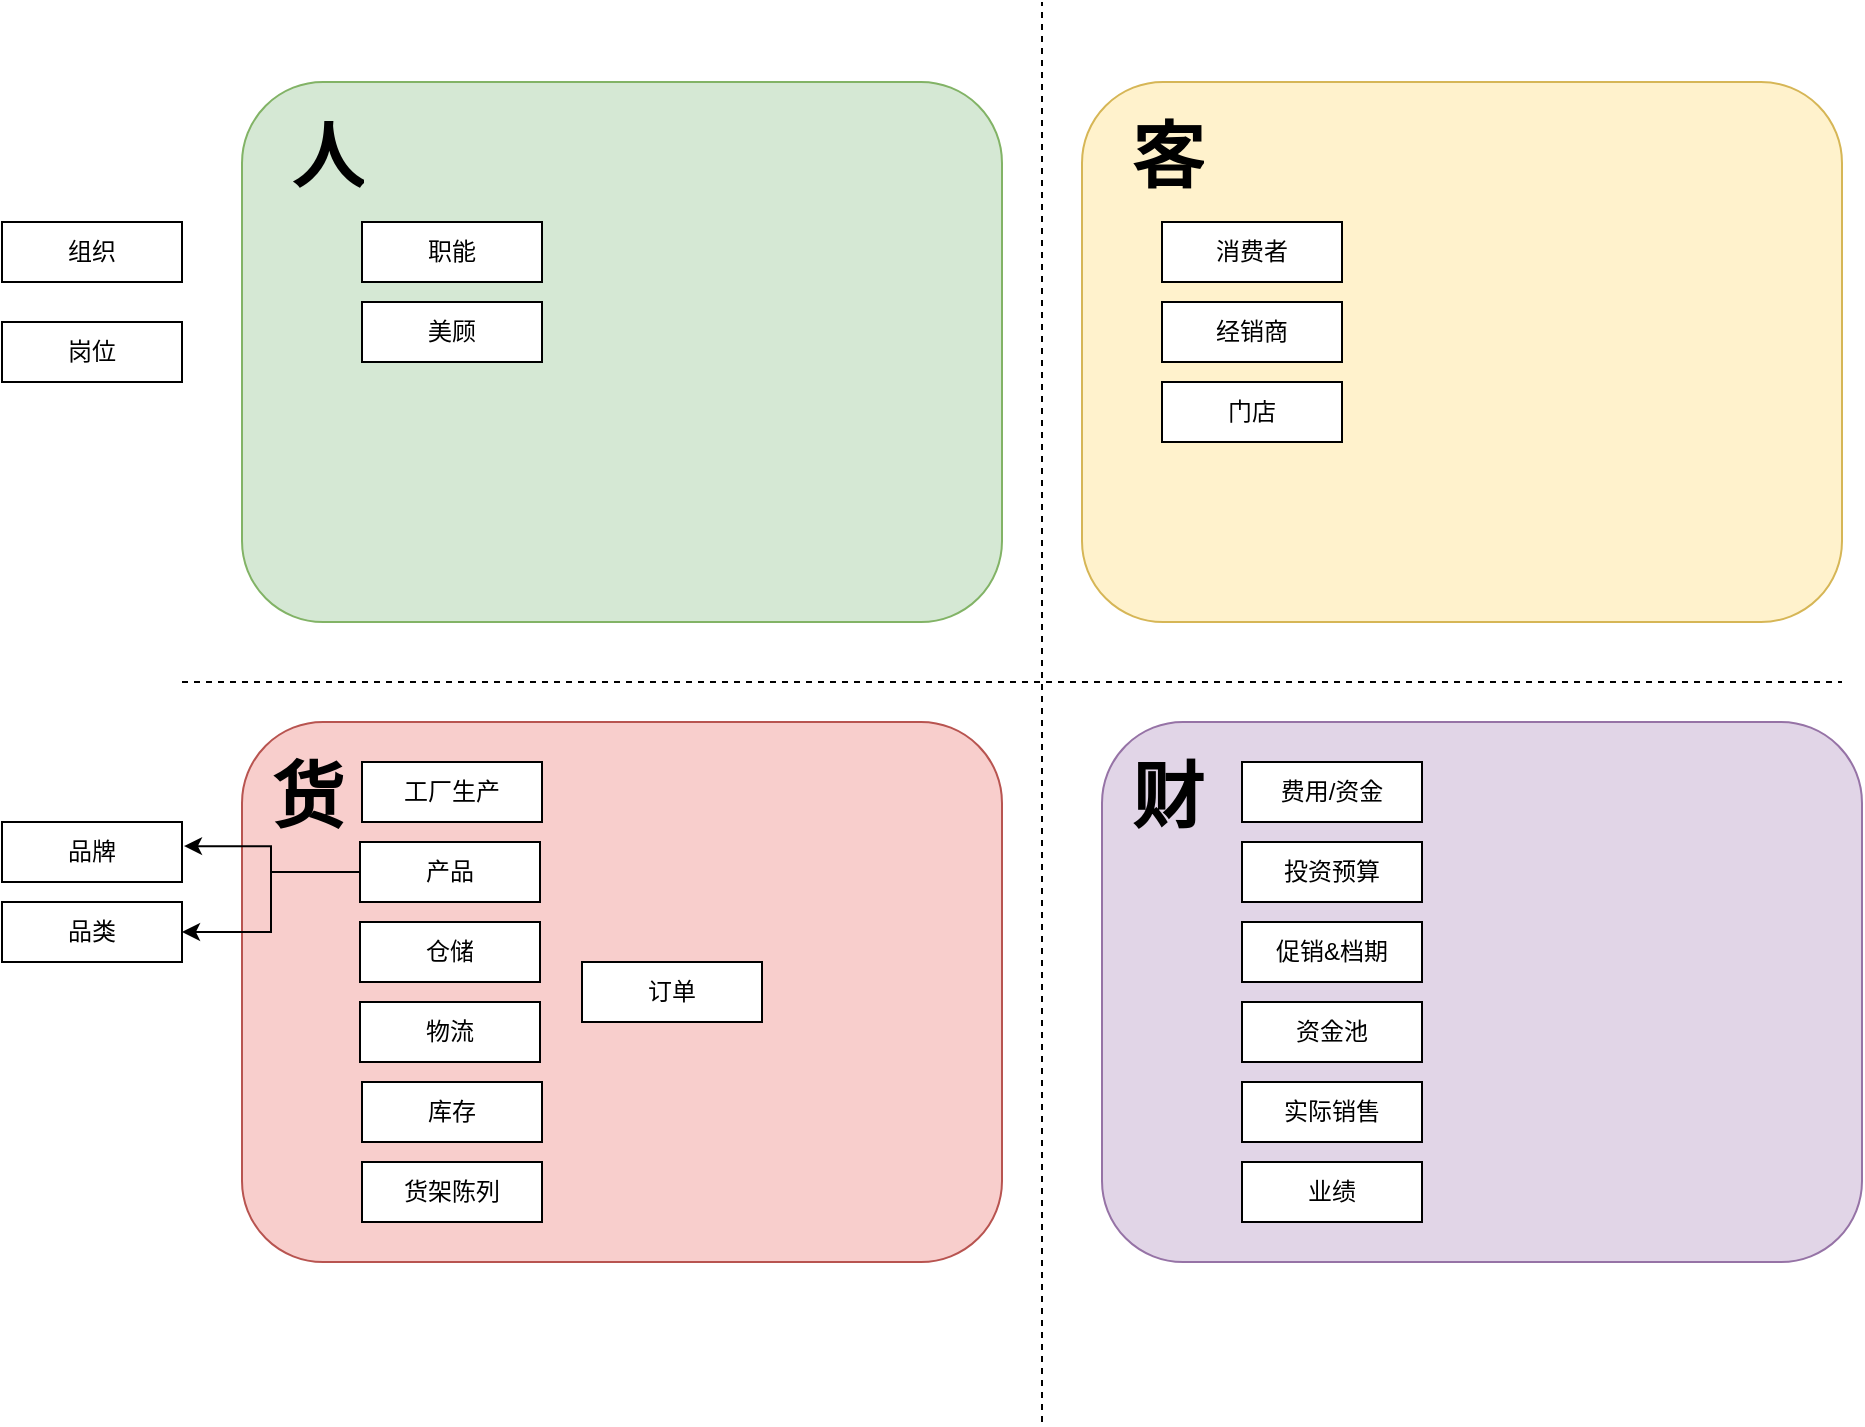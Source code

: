 <mxfile version="24.0.2" type="github">
  <diagram name="第 1 页" id="W91yN_0qiP5lytHFLgBo">
    <mxGraphModel dx="1805" dy="612" grid="1" gridSize="10" guides="1" tooltips="1" connect="1" arrows="1" fold="1" page="1" pageScale="1" pageWidth="827" pageHeight="1169" math="0" shadow="0">
      <root>
        <mxCell id="0" />
        <mxCell id="1" parent="0" />
        <mxCell id="Xpc1M87b5wQ-2dFtF_FQ-2" value="" style="endArrow=none;html=1;rounded=0;dashed=1;movable=0;resizable=0;rotatable=0;deletable=0;editable=0;locked=1;connectable=0;" edge="1" parent="1">
          <mxGeometry width="50" height="50" relative="1" as="geometry">
            <mxPoint x="410" y="900" as="sourcePoint" />
            <mxPoint x="410" y="190" as="targetPoint" />
          </mxGeometry>
        </mxCell>
        <mxCell id="Xpc1M87b5wQ-2dFtF_FQ-3" value="" style="rounded=1;whiteSpace=wrap;html=1;fillColor=#d5e8d4;strokeColor=#82b366;movable=0;resizable=0;rotatable=0;deletable=0;editable=0;locked=1;connectable=0;" vertex="1" parent="1">
          <mxGeometry x="10" y="230" width="380" height="270" as="geometry" />
        </mxCell>
        <mxCell id="Xpc1M87b5wQ-2dFtF_FQ-4" value="" style="rounded=1;whiteSpace=wrap;html=1;fillColor=#fff2cc;strokeColor=#d6b656;movable=0;resizable=0;rotatable=0;deletable=0;editable=0;locked=1;connectable=0;" vertex="1" parent="1">
          <mxGeometry x="430" y="230" width="380" height="270" as="geometry" />
        </mxCell>
        <mxCell id="Xpc1M87b5wQ-2dFtF_FQ-5" value="" style="endArrow=none;html=1;rounded=0;dashed=1;movable=0;resizable=0;rotatable=0;deletable=0;editable=0;locked=1;connectable=0;" edge="1" parent="1">
          <mxGeometry width="50" height="50" relative="1" as="geometry">
            <mxPoint x="-20" y="530" as="sourcePoint" />
            <mxPoint x="810" y="530" as="targetPoint" />
          </mxGeometry>
        </mxCell>
        <mxCell id="Xpc1M87b5wQ-2dFtF_FQ-6" value="" style="rounded=1;whiteSpace=wrap;html=1;fillColor=#f8cecc;strokeColor=#b85450;movable=0;resizable=0;rotatable=0;deletable=0;editable=0;locked=1;connectable=0;" vertex="1" parent="1">
          <mxGeometry x="10" y="550" width="380" height="270" as="geometry" />
        </mxCell>
        <mxCell id="Xpc1M87b5wQ-2dFtF_FQ-7" value="" style="rounded=1;whiteSpace=wrap;html=1;fillColor=#e1d5e7;strokeColor=#9673a6;movable=0;resizable=0;rotatable=0;deletable=0;editable=0;locked=1;connectable=0;" vertex="1" parent="1">
          <mxGeometry x="440" y="550" width="380" height="270" as="geometry" />
        </mxCell>
        <mxCell id="Xpc1M87b5wQ-2dFtF_FQ-8" value="职能" style="rounded=0;whiteSpace=wrap;html=1;" vertex="1" parent="1">
          <mxGeometry x="70" y="300" width="90" height="30" as="geometry" />
        </mxCell>
        <mxCell id="Xpc1M87b5wQ-2dFtF_FQ-9" value="美顾" style="rounded=0;whiteSpace=wrap;html=1;" vertex="1" parent="1">
          <mxGeometry x="70" y="340" width="90" height="30" as="geometry" />
        </mxCell>
        <mxCell id="Xpc1M87b5wQ-2dFtF_FQ-13" value="经销商" style="rounded=0;whiteSpace=wrap;html=1;" vertex="1" parent="1">
          <mxGeometry x="470" y="340" width="90" height="30" as="geometry" />
        </mxCell>
        <mxCell id="Xpc1M87b5wQ-2dFtF_FQ-14" value="&lt;h1&gt;&lt;font style=&quot;font-size: 36px;&quot;&gt;人&lt;/font&gt;&lt;/h1&gt;" style="text;html=1;spacing=5;spacingTop=-20;whiteSpace=wrap;overflow=hidden;rounded=0;movable=0;resizable=0;rotatable=0;deletable=0;editable=0;locked=1;connectable=0;" vertex="1" parent="1">
          <mxGeometry x="30" y="240" width="70" height="50" as="geometry" />
        </mxCell>
        <mxCell id="Xpc1M87b5wQ-2dFtF_FQ-15" value="&lt;h1&gt;&lt;font style=&quot;font-size: 36px;&quot;&gt;客&lt;/font&gt;&lt;/h1&gt;" style="text;html=1;spacing=5;spacingTop=-20;whiteSpace=wrap;overflow=hidden;rounded=0;movable=0;resizable=0;rotatable=0;deletable=0;editable=0;locked=1;connectable=0;" vertex="1" parent="1">
          <mxGeometry x="450" y="240" width="70" height="50" as="geometry" />
        </mxCell>
        <mxCell id="Xpc1M87b5wQ-2dFtF_FQ-16" value="&lt;h1&gt;&lt;font style=&quot;font-size: 36px;&quot;&gt;货&lt;/font&gt;&lt;/h1&gt;" style="text;html=1;spacing=5;spacingTop=-20;whiteSpace=wrap;overflow=hidden;rounded=0;movable=0;resizable=0;rotatable=0;deletable=0;editable=0;locked=1;connectable=0;" vertex="1" parent="1">
          <mxGeometry x="20" y="560" width="70" height="50" as="geometry" />
        </mxCell>
        <mxCell id="Xpc1M87b5wQ-2dFtF_FQ-17" value="&lt;h1&gt;&lt;font style=&quot;font-size: 36px;&quot;&gt;财&lt;/font&gt;&lt;/h1&gt;" style="text;html=1;spacing=5;spacingTop=-20;whiteSpace=wrap;overflow=hidden;rounded=0;movable=0;resizable=0;rotatable=0;deletable=0;editable=0;locked=1;connectable=0;" vertex="1" parent="1">
          <mxGeometry x="450" y="560" width="70" height="50" as="geometry" />
        </mxCell>
        <mxCell id="Xpc1M87b5wQ-2dFtF_FQ-18" value="消费者" style="rounded=0;whiteSpace=wrap;html=1;" vertex="1" parent="1">
          <mxGeometry x="470" y="300" width="90" height="30" as="geometry" />
        </mxCell>
        <mxCell id="Xpc1M87b5wQ-2dFtF_FQ-19" value="门店" style="rounded=0;whiteSpace=wrap;html=1;" vertex="1" parent="1">
          <mxGeometry x="470" y="380" width="90" height="30" as="geometry" />
        </mxCell>
        <mxCell id="Xpc1M87b5wQ-2dFtF_FQ-21" value="组织" style="rounded=0;whiteSpace=wrap;html=1;" vertex="1" parent="1">
          <mxGeometry x="-110" y="300" width="90" height="30" as="geometry" />
        </mxCell>
        <mxCell id="Xpc1M87b5wQ-2dFtF_FQ-23" value="岗位" style="rounded=0;whiteSpace=wrap;html=1;" vertex="1" parent="1">
          <mxGeometry x="-110" y="350" width="90" height="30" as="geometry" />
        </mxCell>
        <mxCell id="Xpc1M87b5wQ-2dFtF_FQ-50" style="edgeStyle=orthogonalEdgeStyle;rounded=0;orthogonalLoop=1;jettySize=auto;html=1;exitX=0;exitY=0.5;exitDx=0;exitDy=0;entryX=1;entryY=0.5;entryDx=0;entryDy=0;" edge="1" parent="1" source="Xpc1M87b5wQ-2dFtF_FQ-27" target="Xpc1M87b5wQ-2dFtF_FQ-29">
          <mxGeometry relative="1" as="geometry" />
        </mxCell>
        <mxCell id="Xpc1M87b5wQ-2dFtF_FQ-27" value="产品" style="rounded=0;whiteSpace=wrap;html=1;" vertex="1" parent="1">
          <mxGeometry x="69" y="610" width="90" height="30" as="geometry" />
        </mxCell>
        <mxCell id="Xpc1M87b5wQ-2dFtF_FQ-28" value="品牌" style="rounded=0;whiteSpace=wrap;html=1;" vertex="1" parent="1">
          <mxGeometry x="-110" y="600" width="90" height="30" as="geometry" />
        </mxCell>
        <mxCell id="Xpc1M87b5wQ-2dFtF_FQ-29" value="品类" style="rounded=0;whiteSpace=wrap;html=1;" vertex="1" parent="1">
          <mxGeometry x="-110" y="640" width="90" height="30" as="geometry" />
        </mxCell>
        <mxCell id="Xpc1M87b5wQ-2dFtF_FQ-30" value="货架陈列" style="rounded=0;whiteSpace=wrap;html=1;" vertex="1" parent="1">
          <mxGeometry x="70" y="770" width="90" height="30" as="geometry" />
        </mxCell>
        <mxCell id="Xpc1M87b5wQ-2dFtF_FQ-31" value="物流" style="rounded=0;whiteSpace=wrap;html=1;" vertex="1" parent="1">
          <mxGeometry x="69" y="690" width="90" height="30" as="geometry" />
        </mxCell>
        <mxCell id="Xpc1M87b5wQ-2dFtF_FQ-32" value="库存" style="rounded=0;whiteSpace=wrap;html=1;" vertex="1" parent="1">
          <mxGeometry x="70" y="730" width="90" height="30" as="geometry" />
        </mxCell>
        <mxCell id="Xpc1M87b5wQ-2dFtF_FQ-33" value="仓储" style="rounded=0;whiteSpace=wrap;html=1;" vertex="1" parent="1">
          <mxGeometry x="69" y="650" width="90" height="30" as="geometry" />
        </mxCell>
        <mxCell id="Xpc1M87b5wQ-2dFtF_FQ-35" value="费用/资金" style="rounded=0;whiteSpace=wrap;html=1;" vertex="1" parent="1">
          <mxGeometry x="510" y="570" width="90" height="30" as="geometry" />
        </mxCell>
        <mxCell id="Xpc1M87b5wQ-2dFtF_FQ-36" value="投资预算" style="rounded=0;whiteSpace=wrap;html=1;" vertex="1" parent="1">
          <mxGeometry x="510" y="610" width="90" height="30" as="geometry" />
        </mxCell>
        <mxCell id="Xpc1M87b5wQ-2dFtF_FQ-39" value="促销&amp;amp;档期" style="rounded=0;whiteSpace=wrap;html=1;" vertex="1" parent="1">
          <mxGeometry x="510" y="650" width="90" height="30" as="geometry" />
        </mxCell>
        <mxCell id="Xpc1M87b5wQ-2dFtF_FQ-40" value="工厂生产" style="rounded=0;whiteSpace=wrap;html=1;" vertex="1" parent="1">
          <mxGeometry x="70" y="570" width="90" height="30" as="geometry" />
        </mxCell>
        <mxCell id="Xpc1M87b5wQ-2dFtF_FQ-41" value="订单" style="rounded=0;whiteSpace=wrap;html=1;" vertex="1" parent="1">
          <mxGeometry x="180" y="670" width="90" height="30" as="geometry" />
        </mxCell>
        <mxCell id="Xpc1M87b5wQ-2dFtF_FQ-46" value="业绩" style="rounded=0;whiteSpace=wrap;html=1;" vertex="1" parent="1">
          <mxGeometry x="510" y="770" width="90" height="30" as="geometry" />
        </mxCell>
        <mxCell id="Xpc1M87b5wQ-2dFtF_FQ-47" value="资金池" style="rounded=0;whiteSpace=wrap;html=1;" vertex="1" parent="1">
          <mxGeometry x="510" y="690" width="90" height="30" as="geometry" />
        </mxCell>
        <mxCell id="Xpc1M87b5wQ-2dFtF_FQ-48" value="实际销售" style="rounded=0;whiteSpace=wrap;html=1;" vertex="1" parent="1">
          <mxGeometry x="510" y="730" width="90" height="30" as="geometry" />
        </mxCell>
        <mxCell id="Xpc1M87b5wQ-2dFtF_FQ-49" style="edgeStyle=orthogonalEdgeStyle;rounded=0;orthogonalLoop=1;jettySize=auto;html=1;exitX=0;exitY=0.5;exitDx=0;exitDy=0;entryX=1.011;entryY=0.402;entryDx=0;entryDy=0;entryPerimeter=0;" edge="1" parent="1" source="Xpc1M87b5wQ-2dFtF_FQ-27" target="Xpc1M87b5wQ-2dFtF_FQ-28">
          <mxGeometry relative="1" as="geometry" />
        </mxCell>
      </root>
    </mxGraphModel>
  </diagram>
</mxfile>
